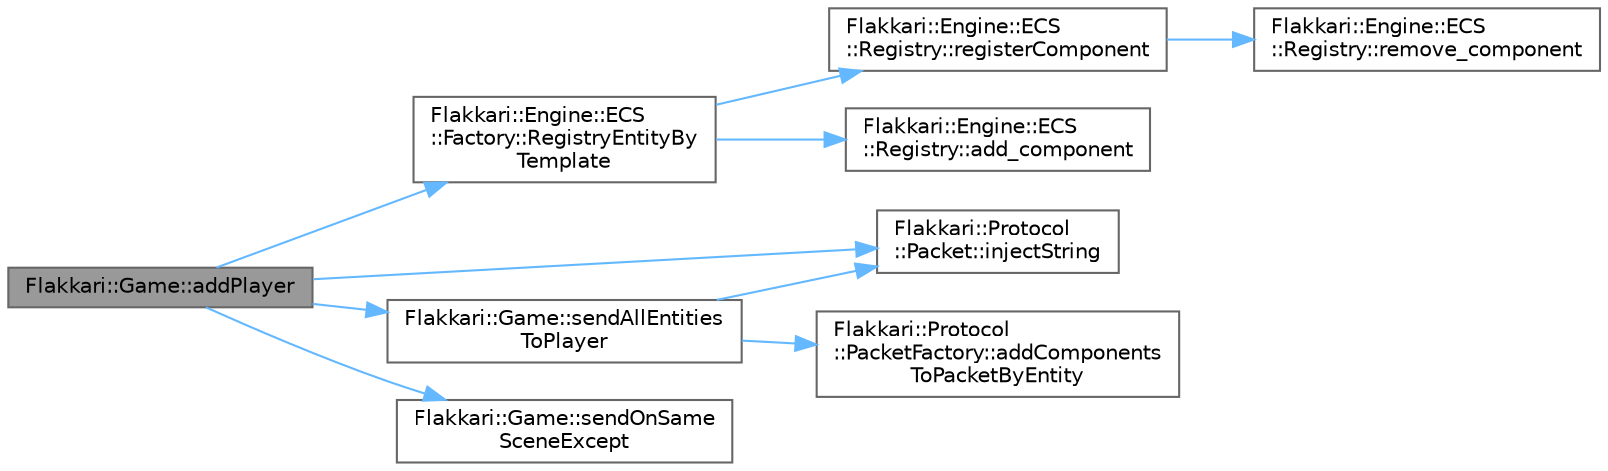 digraph "Flakkari::Game::addPlayer"
{
 // LATEX_PDF_SIZE
  bgcolor="transparent";
  edge [fontname=Helvetica,fontsize=10,labelfontname=Helvetica,labelfontsize=10];
  node [fontname=Helvetica,fontsize=10,shape=box,height=0.2,width=0.4];
  rankdir="LR";
  Node1 [id="Node000001",label="Flakkari::Game::addPlayer",height=0.2,width=0.4,color="gray40", fillcolor="grey60", style="filled", fontcolor="black",tooltip="Add a player to the game instance."];
  Node1 -> Node2 [id="edge1_Node000001_Node000002",color="steelblue1",style="solid",tooltip=" "];
  Node2 [id="Node000002",label="Flakkari::Protocol\l::Packet::injectString",height=0.2,width=0.4,color="grey40", fillcolor="white", style="filled",URL="$db/d59/structFlakkari_1_1Protocol_1_1Packet.html#a63aaa79fce263bb0de32d73a8ffdb124",tooltip="Inject a string into the packet."];
  Node1 -> Node3 [id="edge2_Node000001_Node000003",color="steelblue1",style="solid",tooltip=" "];
  Node3 [id="Node000003",label="Flakkari::Engine::ECS\l::Factory::RegistryEntityBy\lTemplate",height=0.2,width=0.4,color="grey40", fillcolor="white", style="filled",URL="$dd/d19/namespaceFlakkari_1_1Engine_1_1ECS_1_1Factory.html#a030cc94b504689dc5b0794f123bd3cc6",tooltip="Add an entity to the registry based on a template JSON."];
  Node3 -> Node4 [id="edge3_Node000003_Node000004",color="steelblue1",style="solid",tooltip=" "];
  Node4 [id="Node000004",label="Flakkari::Engine::ECS\l::Registry::add_component",height=0.2,width=0.4,color="grey40", fillcolor="white", style="filled",URL="$d3/d58/classFlakkari_1_1Engine_1_1ECS_1_1Registry.html#ac35f7a0487749950d702b8a578a257d3",tooltip="Get the component from an entity."];
  Node3 -> Node5 [id="edge4_Node000003_Node000005",color="steelblue1",style="solid",tooltip=" "];
  Node5 [id="Node000005",label="Flakkari::Engine::ECS\l::Registry::registerComponent",height=0.2,width=0.4,color="grey40", fillcolor="white", style="filled",URL="$d3/d58/classFlakkari_1_1Engine_1_1ECS_1_1Registry.html#adf6f1c236167ac0d77ae17137f419d2f",tooltip="Get the component from an entity."];
  Node5 -> Node6 [id="edge5_Node000005_Node000006",color="steelblue1",style="solid",tooltip=" "];
  Node6 [id="Node000006",label="Flakkari::Engine::ECS\l::Registry::remove_component",height=0.2,width=0.4,color="grey40", fillcolor="white", style="filled",URL="$d3/d58/classFlakkari_1_1Engine_1_1ECS_1_1Registry.html#afec03d0edf17b2ad7098604ae70d0f33",tooltip="Remove a component from an entity in the registry."];
  Node1 -> Node7 [id="edge6_Node000001_Node000007",color="steelblue1",style="solid",tooltip=" "];
  Node7 [id="Node000007",label="Flakkari::Game::sendAllEntities\lToPlayer",height=0.2,width=0.4,color="grey40", fillcolor="white", style="filled",URL="$dd/ddd/classFlakkari_1_1Game.html#a334db913f1401e0ff19b3b28df38a9ba",tooltip=" "];
  Node7 -> Node8 [id="edge7_Node000007_Node000008",color="steelblue1",style="solid",tooltip=" "];
  Node8 [id="Node000008",label="Flakkari::Protocol\l::PacketFactory::addComponents\lToPacketByEntity",height=0.2,width=0.4,color="grey40", fillcolor="white", style="filled",URL="$d7/d06/classFlakkari_1_1Protocol_1_1PacketFactory.html#a1b3ecd6a8b5169c43a3a24d7b6bb6069",tooltip="Add all the components of an entity to a packet."];
  Node7 -> Node2 [id="edge8_Node000007_Node000002",color="steelblue1",style="solid",tooltip=" "];
  Node1 -> Node9 [id="edge9_Node000001_Node000009",color="steelblue1",style="solid",tooltip=" "];
  Node9 [id="Node000009",label="Flakkari::Game::sendOnSame\lSceneExcept",height=0.2,width=0.4,color="grey40", fillcolor="white", style="filled",URL="$dd/ddd/classFlakkari_1_1Game.html#aad2da6e3812a3e756753375a6fa7894b",tooltip=" "];
}
